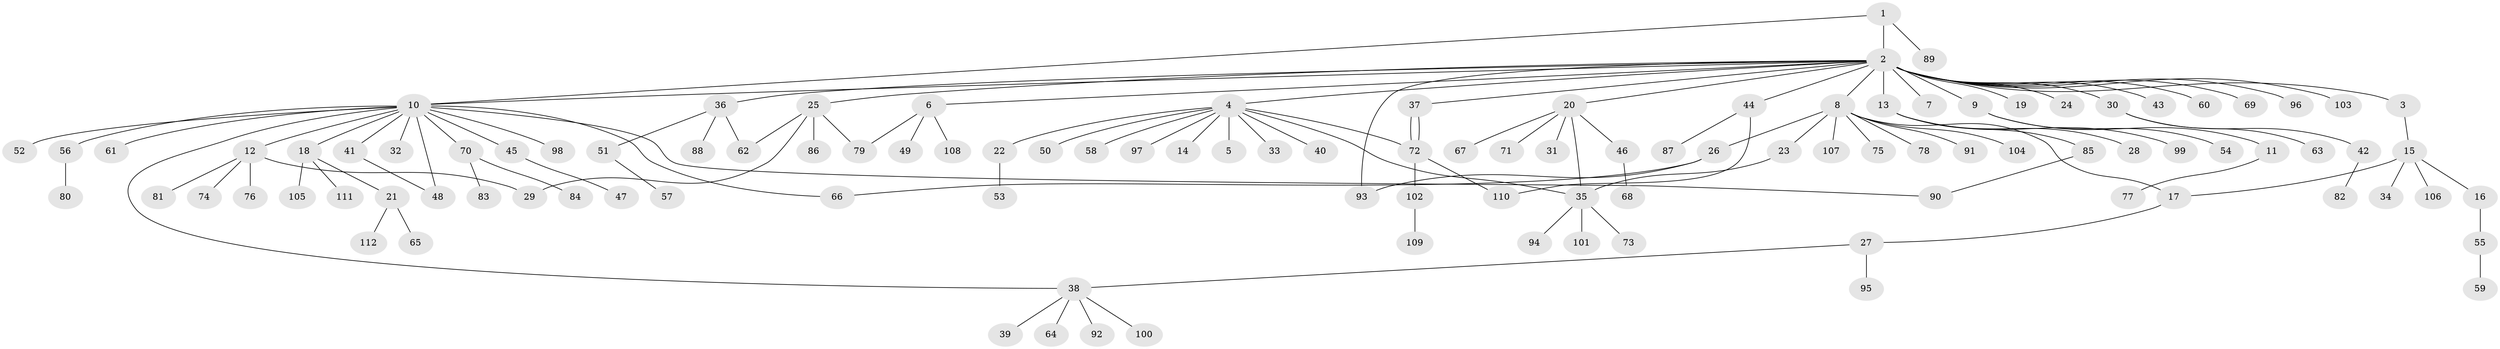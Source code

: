 // coarse degree distribution, {1: 0.5294117647058824, 11: 0.029411764705882353, 2: 0.20588235294117646, 3: 0.14705882352941177, 17: 0.029411764705882353, 5: 0.029411764705882353, 8: 0.029411764705882353}
// Generated by graph-tools (version 1.1) at 2025/36/03/04/25 23:36:53]
// undirected, 112 vertices, 126 edges
graph export_dot {
  node [color=gray90,style=filled];
  1;
  2;
  3;
  4;
  5;
  6;
  7;
  8;
  9;
  10;
  11;
  12;
  13;
  14;
  15;
  16;
  17;
  18;
  19;
  20;
  21;
  22;
  23;
  24;
  25;
  26;
  27;
  28;
  29;
  30;
  31;
  32;
  33;
  34;
  35;
  36;
  37;
  38;
  39;
  40;
  41;
  42;
  43;
  44;
  45;
  46;
  47;
  48;
  49;
  50;
  51;
  52;
  53;
  54;
  55;
  56;
  57;
  58;
  59;
  60;
  61;
  62;
  63;
  64;
  65;
  66;
  67;
  68;
  69;
  70;
  71;
  72;
  73;
  74;
  75;
  76;
  77;
  78;
  79;
  80;
  81;
  82;
  83;
  84;
  85;
  86;
  87;
  88;
  89;
  90;
  91;
  92;
  93;
  94;
  95;
  96;
  97;
  98;
  99;
  100;
  101;
  102;
  103;
  104;
  105;
  106;
  107;
  108;
  109;
  110;
  111;
  112;
  1 -- 2;
  1 -- 10;
  1 -- 89;
  2 -- 3;
  2 -- 4;
  2 -- 6;
  2 -- 7;
  2 -- 8;
  2 -- 9;
  2 -- 10;
  2 -- 13;
  2 -- 19;
  2 -- 20;
  2 -- 24;
  2 -- 25;
  2 -- 30;
  2 -- 36;
  2 -- 37;
  2 -- 43;
  2 -- 44;
  2 -- 60;
  2 -- 69;
  2 -- 93;
  2 -- 96;
  2 -- 103;
  3 -- 15;
  4 -- 5;
  4 -- 14;
  4 -- 22;
  4 -- 33;
  4 -- 35;
  4 -- 40;
  4 -- 50;
  4 -- 58;
  4 -- 72;
  4 -- 97;
  6 -- 49;
  6 -- 79;
  6 -- 108;
  8 -- 17;
  8 -- 23;
  8 -- 26;
  8 -- 75;
  8 -- 78;
  8 -- 91;
  8 -- 104;
  8 -- 107;
  9 -- 11;
  9 -- 54;
  10 -- 12;
  10 -- 18;
  10 -- 32;
  10 -- 38;
  10 -- 41;
  10 -- 45;
  10 -- 48;
  10 -- 52;
  10 -- 56;
  10 -- 61;
  10 -- 66;
  10 -- 70;
  10 -- 90;
  10 -- 98;
  11 -- 77;
  12 -- 29;
  12 -- 74;
  12 -- 76;
  12 -- 81;
  13 -- 28;
  13 -- 85;
  13 -- 99;
  15 -- 16;
  15 -- 17;
  15 -- 34;
  15 -- 106;
  16 -- 55;
  17 -- 27;
  18 -- 21;
  18 -- 105;
  18 -- 111;
  20 -- 31;
  20 -- 35;
  20 -- 46;
  20 -- 67;
  20 -- 71;
  21 -- 65;
  21 -- 112;
  22 -- 53;
  23 -- 35;
  25 -- 29;
  25 -- 62;
  25 -- 79;
  25 -- 86;
  26 -- 66;
  26 -- 93;
  27 -- 38;
  27 -- 95;
  30 -- 42;
  30 -- 63;
  35 -- 73;
  35 -- 94;
  35 -- 101;
  36 -- 51;
  36 -- 62;
  36 -- 88;
  37 -- 72;
  37 -- 72;
  38 -- 39;
  38 -- 64;
  38 -- 92;
  38 -- 100;
  41 -- 48;
  42 -- 82;
  44 -- 87;
  44 -- 110;
  45 -- 47;
  46 -- 68;
  51 -- 57;
  55 -- 59;
  56 -- 80;
  70 -- 83;
  70 -- 84;
  72 -- 102;
  72 -- 110;
  85 -- 90;
  102 -- 109;
}
